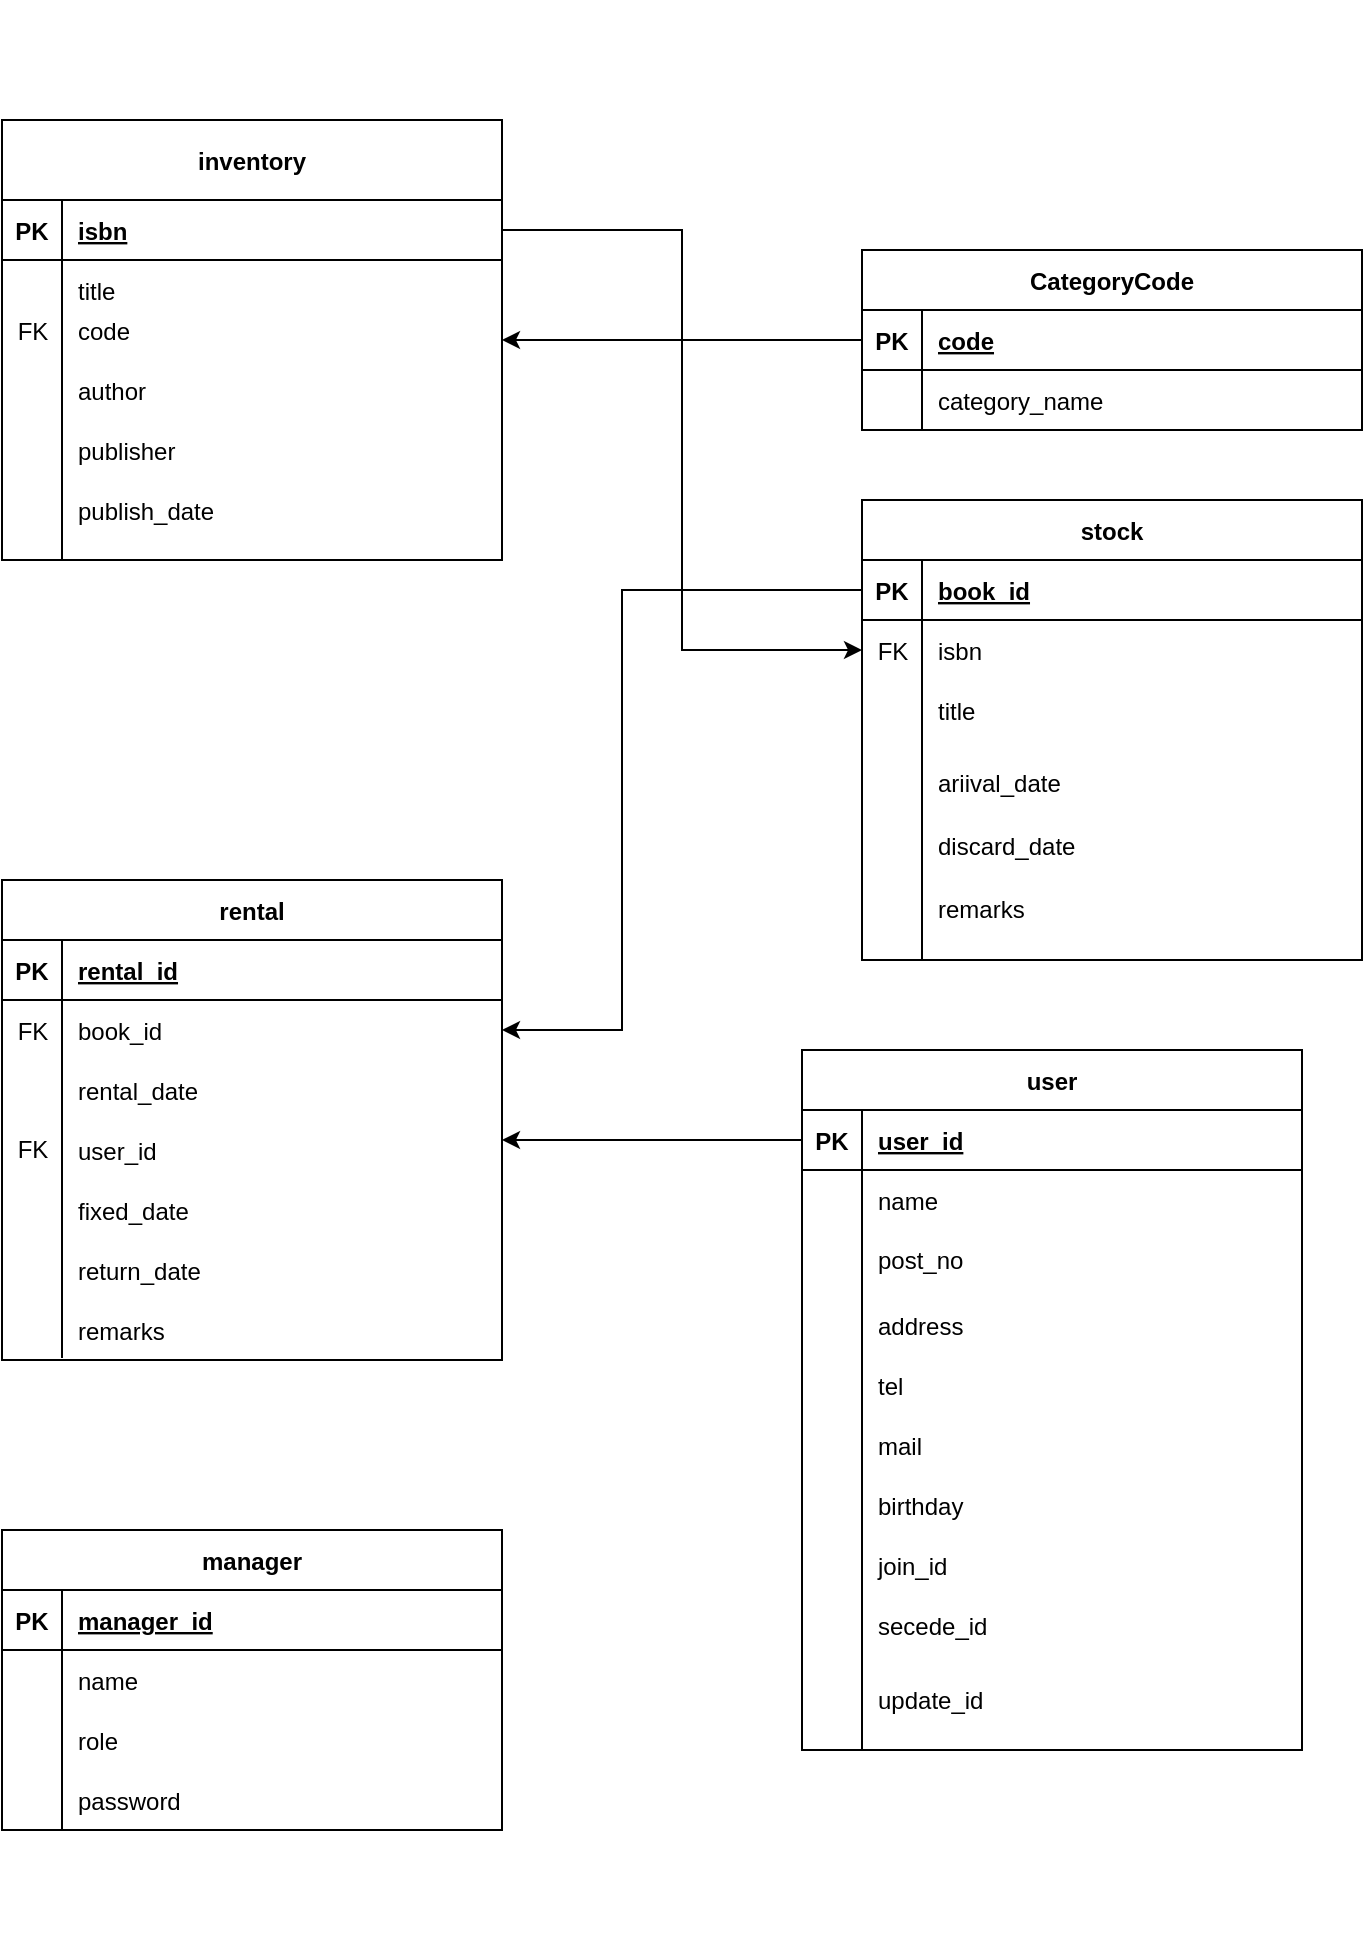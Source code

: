 <mxfile version="18.0.6" type="device"><diagram id="R2lEEEUBdFMjLlhIrx00" name="Page-1"><mxGraphModel dx="868" dy="1647" grid="1" gridSize="10" guides="1" tooltips="1" connect="1" arrows="1" fold="1" page="1" pageScale="1" pageWidth="850" pageHeight="1100" math="0" shadow="0" extFonts="Permanent Marker^https://fonts.googleapis.com/css?family=Permanent+Marker"><root><mxCell id="0"/><mxCell id="1" parent="0"/><mxCell id="KSxhRUMLx_32DqIzGbDs-14" value="" style="group" parent="1" vertex="1" connectable="0"><mxGeometry x="120" y="400" width="250" height="250" as="geometry"/></mxCell><mxCell id="C-vyLk0tnHw3VtMMgP7b-13" value="rental" style="shape=table;startSize=30;container=1;collapsible=1;childLayout=tableLayout;fixedRows=1;rowLines=0;fontStyle=1;align=center;resizeLast=1;" parent="KSxhRUMLx_32DqIzGbDs-14" vertex="1"><mxGeometry width="250" height="240" as="geometry"/></mxCell><mxCell id="C-vyLk0tnHw3VtMMgP7b-14" value="" style="shape=partialRectangle;collapsible=0;dropTarget=0;pointerEvents=0;fillColor=none;points=[[0,0.5],[1,0.5]];portConstraint=eastwest;top=0;left=0;right=0;bottom=1;" parent="C-vyLk0tnHw3VtMMgP7b-13" vertex="1"><mxGeometry y="30" width="250" height="30" as="geometry"/></mxCell><mxCell id="C-vyLk0tnHw3VtMMgP7b-15" value="PK" style="shape=partialRectangle;overflow=hidden;connectable=0;fillColor=none;top=0;left=0;bottom=0;right=0;fontStyle=1;" parent="C-vyLk0tnHw3VtMMgP7b-14" vertex="1"><mxGeometry width="30" height="30" as="geometry"><mxRectangle width="30" height="30" as="alternateBounds"/></mxGeometry></mxCell><mxCell id="C-vyLk0tnHw3VtMMgP7b-16" value="rental_id" style="shape=partialRectangle;overflow=hidden;connectable=0;fillColor=none;top=0;left=0;bottom=0;right=0;align=left;spacingLeft=6;fontStyle=5;" parent="C-vyLk0tnHw3VtMMgP7b-14" vertex="1"><mxGeometry x="30" width="220" height="30" as="geometry"><mxRectangle width="220" height="30" as="alternateBounds"/></mxGeometry></mxCell><mxCell id="C-vyLk0tnHw3VtMMgP7b-17" value="" style="shape=partialRectangle;collapsible=0;dropTarget=0;pointerEvents=0;fillColor=none;points=[[0,0.5],[1,0.5]];portConstraint=eastwest;top=0;left=0;right=0;bottom=0;" parent="C-vyLk0tnHw3VtMMgP7b-13" vertex="1"><mxGeometry y="60" width="250" height="30" as="geometry"/></mxCell><mxCell id="C-vyLk0tnHw3VtMMgP7b-18" value="" style="shape=partialRectangle;overflow=hidden;connectable=0;fillColor=none;top=0;left=0;bottom=0;right=0;" parent="C-vyLk0tnHw3VtMMgP7b-17" vertex="1"><mxGeometry width="30" height="30" as="geometry"><mxRectangle width="30" height="30" as="alternateBounds"/></mxGeometry></mxCell><mxCell id="C-vyLk0tnHw3VtMMgP7b-19" value="book_id" style="shape=partialRectangle;overflow=hidden;connectable=0;fillColor=none;top=0;left=0;bottom=0;right=0;align=left;spacingLeft=6;" parent="C-vyLk0tnHw3VtMMgP7b-17" vertex="1"><mxGeometry x="30" width="220" height="30" as="geometry"><mxRectangle width="220" height="30" as="alternateBounds"/></mxGeometry></mxCell><mxCell id="C-vyLk0tnHw3VtMMgP7b-20" value="" style="shape=partialRectangle;collapsible=0;dropTarget=0;pointerEvents=0;fillColor=none;points=[[0,0.5],[1,0.5]];portConstraint=eastwest;top=0;left=0;right=0;bottom=0;" parent="C-vyLk0tnHw3VtMMgP7b-13" vertex="1"><mxGeometry y="90" width="250" height="30" as="geometry"/></mxCell><mxCell id="C-vyLk0tnHw3VtMMgP7b-21" value="" style="shape=partialRectangle;overflow=hidden;connectable=0;fillColor=none;top=0;left=0;bottom=0;right=0;" parent="C-vyLk0tnHw3VtMMgP7b-20" vertex="1"><mxGeometry width="30" height="30" as="geometry"><mxRectangle width="30" height="30" as="alternateBounds"/></mxGeometry></mxCell><mxCell id="C-vyLk0tnHw3VtMMgP7b-22" value="rental_date" style="shape=partialRectangle;overflow=hidden;connectable=0;fillColor=none;top=0;left=0;bottom=0;right=0;align=left;spacingLeft=6;" parent="C-vyLk0tnHw3VtMMgP7b-20" vertex="1"><mxGeometry x="30" width="220" height="30" as="geometry"><mxRectangle width="220" height="30" as="alternateBounds"/></mxGeometry></mxCell><mxCell id="KSxhRUMLx_32DqIzGbDs-11" value="fixed_date" style="shape=partialRectangle;overflow=hidden;connectable=0;fillColor=none;top=0;left=0;bottom=0;right=0;align=left;spacingLeft=6;" parent="KSxhRUMLx_32DqIzGbDs-14" vertex="1"><mxGeometry x="30" y="150" width="220" height="30.0" as="geometry"><mxRectangle width="220" height="30" as="alternateBounds"/></mxGeometry></mxCell><mxCell id="KSxhRUMLx_32DqIzGbDs-12" value="return_date" style="shape=partialRectangle;overflow=hidden;connectable=0;fillColor=none;top=0;left=0;bottom=0;right=0;align=left;spacingLeft=6;" parent="KSxhRUMLx_32DqIzGbDs-14" vertex="1"><mxGeometry x="30" y="180" width="220" height="30.0" as="geometry"><mxRectangle width="220" height="30" as="alternateBounds"/></mxGeometry></mxCell><mxCell id="KSxhRUMLx_32DqIzGbDs-13" value="remarks" style="shape=partialRectangle;overflow=hidden;connectable=0;fillColor=none;top=0;left=0;bottom=0;right=0;align=left;spacingLeft=6;" parent="KSxhRUMLx_32DqIzGbDs-14" vertex="1"><mxGeometry x="30" y="210" width="220" height="30" as="geometry"><mxRectangle width="220" height="30" as="alternateBounds"/></mxGeometry></mxCell><mxCell id="KSxhRUMLx_32DqIzGbDs-84" value="user_id" style="shape=partialRectangle;overflow=hidden;connectable=0;fillColor=none;top=0;left=0;bottom=0;right=0;align=left;spacingLeft=6;" parent="KSxhRUMLx_32DqIzGbDs-14" vertex="1"><mxGeometry x="30" y="120" width="220" height="30" as="geometry"><mxRectangle width="220" height="30" as="alternateBounds"/></mxGeometry></mxCell><mxCell id="KSxhRUMLx_32DqIzGbDs-88" value="FK" style="text;html=1;resizable=0;autosize=1;align=center;verticalAlign=middle;points=[];fillColor=none;strokeColor=none;rounded=0;" parent="KSxhRUMLx_32DqIzGbDs-14" vertex="1"><mxGeometry y="125.002" width="30" height="20" as="geometry"/></mxCell><mxCell id="KSxhRUMLx_32DqIzGbDs-93" value="FK" style="text;html=1;resizable=0;autosize=1;align=center;verticalAlign=middle;points=[];fillColor=none;strokeColor=none;rounded=0;" parent="KSxhRUMLx_32DqIzGbDs-14" vertex="1"><mxGeometry y="66.002" width="30" height="20" as="geometry"/></mxCell><mxCell id="KSxhRUMLx_32DqIzGbDs-22" value="" style="group" parent="1" vertex="1" connectable="0"><mxGeometry x="120" y="-40" width="250" height="240" as="geometry"/></mxCell><mxCell id="KSxhRUMLx_32DqIzGbDs-6" value="code" style="shape=partialRectangle;overflow=hidden;connectable=0;fillColor=none;top=0;left=0;bottom=0;right=0;align=left;spacingLeft=6;" parent="KSxhRUMLx_32DqIzGbDs-22" vertex="1"><mxGeometry x="30" y="150" width="220" height="30" as="geometry"><mxRectangle width="220" height="30" as="alternateBounds"/></mxGeometry></mxCell><mxCell id="KSxhRUMLx_32DqIzGbDs-7" value="author" style="shape=partialRectangle;overflow=hidden;connectable=0;fillColor=none;top=0;left=0;bottom=0;right=0;align=left;spacingLeft=6;" parent="KSxhRUMLx_32DqIzGbDs-22" vertex="1"><mxGeometry x="30" y="180" width="220" height="30" as="geometry"><mxRectangle width="220" height="30" as="alternateBounds"/></mxGeometry></mxCell><mxCell id="KSxhRUMLx_32DqIzGbDs-8" value="publisher" style="shape=partialRectangle;overflow=hidden;connectable=0;fillColor=none;top=0;left=0;bottom=0;right=0;align=left;spacingLeft=6;" parent="KSxhRUMLx_32DqIzGbDs-22" vertex="1"><mxGeometry x="30" y="210" width="220" height="30" as="geometry"><mxRectangle width="220" height="30" as="alternateBounds"/></mxGeometry></mxCell><mxCell id="KSxhRUMLx_32DqIzGbDs-9" value="publish_date" style="shape=partialRectangle;overflow=hidden;connectable=0;fillColor=none;top=0;left=0;bottom=0;right=0;align=left;spacingLeft=6;" parent="KSxhRUMLx_32DqIzGbDs-22" vertex="1"><mxGeometry x="30" y="240" width="220" height="30" as="geometry"><mxRectangle width="220" height="30" as="alternateBounds"/></mxGeometry></mxCell><mxCell id="KSxhRUMLx_32DqIzGbDs-15" value="inventory" style="shape=table;startSize=40;container=1;collapsible=1;childLayout=tableLayout;fixedRows=1;rowLines=0;fontStyle=1;align=center;resizeLast=1;" parent="KSxhRUMLx_32DqIzGbDs-22" vertex="1"><mxGeometry y="60" width="250" height="220" as="geometry"/></mxCell><mxCell id="KSxhRUMLx_32DqIzGbDs-16" value="" style="shape=partialRectangle;collapsible=0;dropTarget=0;pointerEvents=0;fillColor=none;points=[[0,0.5],[1,0.5]];portConstraint=eastwest;top=0;left=0;right=0;bottom=1;" parent="KSxhRUMLx_32DqIzGbDs-15" vertex="1"><mxGeometry y="40" width="250" height="30" as="geometry"/></mxCell><mxCell id="KSxhRUMLx_32DqIzGbDs-17" value="PK" style="shape=partialRectangle;overflow=hidden;connectable=0;fillColor=none;top=0;left=0;bottom=0;right=0;fontStyle=1;" parent="KSxhRUMLx_32DqIzGbDs-16" vertex="1"><mxGeometry width="30" height="30" as="geometry"><mxRectangle width="30" height="30" as="alternateBounds"/></mxGeometry></mxCell><mxCell id="KSxhRUMLx_32DqIzGbDs-18" value="isbn" style="shape=partialRectangle;overflow=hidden;connectable=0;fillColor=none;top=0;left=0;bottom=0;right=0;align=left;spacingLeft=6;fontStyle=5;" parent="KSxhRUMLx_32DqIzGbDs-16" vertex="1"><mxGeometry x="30" width="220" height="30" as="geometry"><mxRectangle width="220" height="30" as="alternateBounds"/></mxGeometry></mxCell><mxCell id="KSxhRUMLx_32DqIzGbDs-19" value="" style="shape=partialRectangle;collapsible=0;dropTarget=0;pointerEvents=0;fillColor=none;points=[[0,0.5],[1,0.5]];portConstraint=eastwest;top=0;left=0;right=0;bottom=0;" parent="KSxhRUMLx_32DqIzGbDs-15" vertex="1"><mxGeometry y="70" width="250" height="30" as="geometry"/></mxCell><mxCell id="KSxhRUMLx_32DqIzGbDs-20" value="" style="shape=partialRectangle;overflow=hidden;connectable=0;fillColor=none;top=0;left=0;bottom=0;right=0;" parent="KSxhRUMLx_32DqIzGbDs-19" vertex="1"><mxGeometry width="30" height="30" as="geometry"><mxRectangle width="30" height="30" as="alternateBounds"/></mxGeometry></mxCell><mxCell id="KSxhRUMLx_32DqIzGbDs-21" value="title" style="shape=partialRectangle;overflow=hidden;connectable=0;fillColor=none;top=0;left=0;bottom=0;right=0;align=left;spacingLeft=6;" parent="KSxhRUMLx_32DqIzGbDs-19" vertex="1"><mxGeometry x="30" width="220" height="30" as="geometry"><mxRectangle width="220" height="30" as="alternateBounds"/></mxGeometry></mxCell><mxCell id="KSxhRUMLx_32DqIzGbDs-91" value="FK" style="text;html=1;resizable=0;autosize=1;align=center;verticalAlign=middle;points=[];fillColor=none;strokeColor=none;rounded=0;" parent="KSxhRUMLx_32DqIzGbDs-22" vertex="1"><mxGeometry y="156.002" width="30" height="20" as="geometry"/></mxCell><mxCell id="KSxhRUMLx_32DqIzGbDs-39" value="" style="group" parent="1" vertex="1" connectable="0"><mxGeometry x="550" y="210" width="250" height="230" as="geometry"/></mxCell><mxCell id="C-vyLk0tnHw3VtMMgP7b-2" value="stock" style="shape=table;startSize=30;container=1;collapsible=1;childLayout=tableLayout;fixedRows=1;rowLines=0;fontStyle=1;align=center;resizeLast=1;" parent="KSxhRUMLx_32DqIzGbDs-39" vertex="1"><mxGeometry width="250" height="230" as="geometry"/></mxCell><mxCell id="C-vyLk0tnHw3VtMMgP7b-3" value="" style="shape=partialRectangle;collapsible=0;dropTarget=0;pointerEvents=0;fillColor=none;points=[[0,0.5],[1,0.5]];portConstraint=eastwest;top=0;left=0;right=0;bottom=1;" parent="C-vyLk0tnHw3VtMMgP7b-2" vertex="1"><mxGeometry y="30" width="250" height="30" as="geometry"/></mxCell><mxCell id="C-vyLk0tnHw3VtMMgP7b-4" value="PK" style="shape=partialRectangle;overflow=hidden;connectable=0;fillColor=none;top=0;left=0;bottom=0;right=0;fontStyle=1;" parent="C-vyLk0tnHw3VtMMgP7b-3" vertex="1"><mxGeometry width="30" height="30" as="geometry"><mxRectangle width="30" height="30" as="alternateBounds"/></mxGeometry></mxCell><mxCell id="C-vyLk0tnHw3VtMMgP7b-5" value="book_id" style="shape=partialRectangle;overflow=hidden;connectable=0;fillColor=none;top=0;left=0;bottom=0;right=0;align=left;spacingLeft=6;fontStyle=5;" parent="C-vyLk0tnHw3VtMMgP7b-3" vertex="1"><mxGeometry x="30" width="220" height="30" as="geometry"><mxRectangle width="220" height="30" as="alternateBounds"/></mxGeometry></mxCell><mxCell id="C-vyLk0tnHw3VtMMgP7b-6" value="" style="shape=partialRectangle;collapsible=0;dropTarget=0;pointerEvents=0;fillColor=none;points=[[0,0.5],[1,0.5]];portConstraint=eastwest;top=0;left=0;right=0;bottom=0;" parent="C-vyLk0tnHw3VtMMgP7b-2" vertex="1"><mxGeometry y="60" width="250" height="30" as="geometry"/></mxCell><mxCell id="C-vyLk0tnHw3VtMMgP7b-7" value="" style="shape=partialRectangle;overflow=hidden;connectable=0;fillColor=none;top=0;left=0;bottom=0;right=0;" parent="C-vyLk0tnHw3VtMMgP7b-6" vertex="1"><mxGeometry width="30" height="30" as="geometry"><mxRectangle width="30" height="30" as="alternateBounds"/></mxGeometry></mxCell><mxCell id="C-vyLk0tnHw3VtMMgP7b-8" value="isbn" style="shape=partialRectangle;overflow=hidden;connectable=0;fillColor=none;top=0;left=0;bottom=0;right=0;align=left;spacingLeft=6;" parent="C-vyLk0tnHw3VtMMgP7b-6" vertex="1"><mxGeometry x="30" width="220" height="30" as="geometry"><mxRectangle width="220" height="30" as="alternateBounds"/></mxGeometry></mxCell><mxCell id="C-vyLk0tnHw3VtMMgP7b-9" value="" style="shape=partialRectangle;collapsible=0;dropTarget=0;pointerEvents=0;fillColor=none;points=[[0,0.5],[1,0.5]];portConstraint=eastwest;top=0;left=0;right=0;bottom=0;" parent="C-vyLk0tnHw3VtMMgP7b-2" vertex="1"><mxGeometry y="90" width="250" height="30" as="geometry"/></mxCell><mxCell id="C-vyLk0tnHw3VtMMgP7b-10" value="" style="shape=partialRectangle;overflow=hidden;connectable=0;fillColor=none;top=0;left=0;bottom=0;right=0;" parent="C-vyLk0tnHw3VtMMgP7b-9" vertex="1"><mxGeometry width="30" height="30" as="geometry"><mxRectangle width="30" height="30" as="alternateBounds"/></mxGeometry></mxCell><mxCell id="C-vyLk0tnHw3VtMMgP7b-11" value="title" style="shape=partialRectangle;overflow=hidden;connectable=0;fillColor=none;top=0;left=0;bottom=0;right=0;align=left;spacingLeft=6;" parent="C-vyLk0tnHw3VtMMgP7b-9" vertex="1"><mxGeometry x="30" width="220" height="30" as="geometry"><mxRectangle width="220" height="30" as="alternateBounds"/></mxGeometry></mxCell><mxCell id="KSxhRUMLx_32DqIzGbDs-34" value="ariival_date" style="shape=partialRectangle;overflow=hidden;connectable=0;fillColor=none;top=0;left=0;bottom=0;right=0;align=left;spacingLeft=6;" parent="KSxhRUMLx_32DqIzGbDs-39" vertex="1"><mxGeometry x="30" y="125.455" width="220" height="31.364" as="geometry"><mxRectangle width="220" height="30" as="alternateBounds"/></mxGeometry></mxCell><mxCell id="KSxhRUMLx_32DqIzGbDs-35" value="discard_date" style="shape=partialRectangle;overflow=hidden;connectable=0;fillColor=none;top=0;left=0;bottom=0;right=0;align=left;spacingLeft=6;" parent="KSxhRUMLx_32DqIzGbDs-39" vertex="1"><mxGeometry x="30" y="156.818" width="220" height="31.364" as="geometry"><mxRectangle width="220" height="30" as="alternateBounds"/></mxGeometry></mxCell><mxCell id="KSxhRUMLx_32DqIzGbDs-38" value="remarks" style="shape=partialRectangle;overflow=hidden;connectable=0;fillColor=none;top=0;left=0;bottom=0;right=0;align=left;spacingLeft=6;" parent="KSxhRUMLx_32DqIzGbDs-39" vertex="1"><mxGeometry x="30" y="188.182" width="220" height="31.364" as="geometry"><mxRectangle width="220" height="30" as="alternateBounds"/></mxGeometry></mxCell><mxCell id="KSxhRUMLx_32DqIzGbDs-86" value="FK" style="text;html=1;resizable=0;autosize=1;align=center;verticalAlign=middle;points=[];fillColor=none;strokeColor=none;rounded=0;" parent="KSxhRUMLx_32DqIzGbDs-39" vertex="1"><mxGeometry y="66.002" width="30" height="20" as="geometry"/></mxCell><mxCell id="KSxhRUMLx_32DqIzGbDs-101" value="" style="endArrow=none;html=1;rounded=0;" parent="KSxhRUMLx_32DqIzGbDs-39" edge="1"><mxGeometry width="50" height="50" relative="1" as="geometry"><mxPoint x="30" y="230" as="sourcePoint"/><mxPoint x="30" y="72.39" as="targetPoint"/><Array as="points"/></mxGeometry></mxCell><mxCell id="KSxhRUMLx_32DqIzGbDs-41" value="" style="group" parent="1" vertex="1" connectable="0"><mxGeometry x="520" y="485" width="250" height="375" as="geometry"/></mxCell><mxCell id="KSxhRUMLx_32DqIzGbDs-42" value="post_no" style="shape=partialRectangle;overflow=hidden;connectable=0;fillColor=none;top=0;left=0;bottom=0;right=0;align=left;spacingLeft=6;" parent="KSxhRUMLx_32DqIzGbDs-41" vertex="1"><mxGeometry x="30" y="85.0" width="220" height="39.254" as="geometry"><mxRectangle width="220" height="30" as="alternateBounds"/></mxGeometry></mxCell><mxCell id="KSxhRUMLx_32DqIzGbDs-43" value="address" style="shape=partialRectangle;overflow=hidden;connectable=0;fillColor=none;top=0;left=0;bottom=0;right=0;align=left;spacingLeft=6;" parent="KSxhRUMLx_32DqIzGbDs-41" vertex="1"><mxGeometry x="30" y="115.001" width="220" height="44.922" as="geometry"><mxRectangle width="220" height="30" as="alternateBounds"/></mxGeometry></mxCell><mxCell id="KSxhRUMLx_32DqIzGbDs-44" value="tel" style="shape=partialRectangle;overflow=hidden;connectable=0;fillColor=none;top=0;left=0;bottom=0;right=0;align=left;spacingLeft=6;" parent="KSxhRUMLx_32DqIzGbDs-41" vertex="1"><mxGeometry x="30" y="144.996" width="220" height="44.922" as="geometry"><mxRectangle width="220" height="30" as="alternateBounds"/></mxGeometry></mxCell><mxCell id="KSxhRUMLx_32DqIzGbDs-45" value="mail" style="shape=partialRectangle;overflow=hidden;connectable=0;fillColor=none;top=0;left=0;bottom=0;right=0;align=left;spacingLeft=6;" parent="KSxhRUMLx_32DqIzGbDs-41" vertex="1"><mxGeometry x="30" y="174.997" width="220" height="44.922" as="geometry"><mxRectangle width="220" height="30" as="alternateBounds"/></mxGeometry></mxCell><mxCell id="KSxhRUMLx_32DqIzGbDs-46" value="user" style="shape=table;startSize=30;container=1;collapsible=1;childLayout=tableLayout;fixedRows=1;rowLines=0;fontStyle=1;align=center;resizeLast=1;" parent="KSxhRUMLx_32DqIzGbDs-41" vertex="1"><mxGeometry width="250" height="350" as="geometry"/></mxCell><mxCell id="KSxhRUMLx_32DqIzGbDs-47" value="" style="shape=partialRectangle;collapsible=0;dropTarget=0;pointerEvents=0;fillColor=none;points=[[0,0.5],[1,0.5]];portConstraint=eastwest;top=0;left=0;right=0;bottom=1;" parent="KSxhRUMLx_32DqIzGbDs-46" vertex="1"><mxGeometry y="30" width="250" height="30" as="geometry"/></mxCell><mxCell id="KSxhRUMLx_32DqIzGbDs-48" value="PK" style="shape=partialRectangle;overflow=hidden;connectable=0;fillColor=none;top=0;left=0;bottom=0;right=0;fontStyle=1;" parent="KSxhRUMLx_32DqIzGbDs-47" vertex="1"><mxGeometry width="30" height="30" as="geometry"><mxRectangle width="30" height="30" as="alternateBounds"/></mxGeometry></mxCell><mxCell id="KSxhRUMLx_32DqIzGbDs-49" value="user_id" style="shape=partialRectangle;overflow=hidden;connectable=0;fillColor=none;top=0;left=0;bottom=0;right=0;align=left;spacingLeft=6;fontStyle=5;" parent="KSxhRUMLx_32DqIzGbDs-47" vertex="1"><mxGeometry x="30" width="220" height="30" as="geometry"><mxRectangle width="220" height="30" as="alternateBounds"/></mxGeometry></mxCell><mxCell id="KSxhRUMLx_32DqIzGbDs-50" value="" style="shape=partialRectangle;collapsible=0;dropTarget=0;pointerEvents=0;fillColor=none;points=[[0,0.5],[1,0.5]];portConstraint=eastwest;top=0;left=0;right=0;bottom=0;" parent="KSxhRUMLx_32DqIzGbDs-46" vertex="1"><mxGeometry y="60" width="250" height="30" as="geometry"/></mxCell><mxCell id="KSxhRUMLx_32DqIzGbDs-51" value="" style="shape=partialRectangle;overflow=hidden;connectable=0;fillColor=none;top=0;left=0;bottom=0;right=0;" parent="KSxhRUMLx_32DqIzGbDs-50" vertex="1"><mxGeometry width="30" height="30" as="geometry"><mxRectangle width="30" height="30" as="alternateBounds"/></mxGeometry></mxCell><mxCell id="KSxhRUMLx_32DqIzGbDs-52" value="name" style="shape=partialRectangle;overflow=hidden;connectable=0;fillColor=none;top=0;left=0;bottom=0;right=0;align=left;spacingLeft=6;" parent="KSxhRUMLx_32DqIzGbDs-50" vertex="1"><mxGeometry x="30" width="220" height="30" as="geometry"><mxRectangle width="220" height="30" as="alternateBounds"/></mxGeometry></mxCell><mxCell id="KSxhRUMLx_32DqIzGbDs-53" value="birthday" style="shape=partialRectangle;overflow=hidden;connectable=0;fillColor=none;top=0;left=0;bottom=0;right=0;align=left;spacingLeft=6;" parent="KSxhRUMLx_32DqIzGbDs-41" vertex="1"><mxGeometry x="30" y="205.004" width="220" height="44.922" as="geometry"><mxRectangle width="220" height="30" as="alternateBounds"/></mxGeometry></mxCell><mxCell id="KSxhRUMLx_32DqIzGbDs-103" value="" style="endArrow=none;html=1;rounded=0;" parent="KSxhRUMLx_32DqIzGbDs-41" edge="1"><mxGeometry width="50" height="50" relative="1" as="geometry"><mxPoint x="30" y="340.0" as="sourcePoint"/><mxPoint x="30" y="90.0" as="targetPoint"/><Array as="points"/></mxGeometry></mxCell><mxCell id="5XBEZKplk52fOUJhZ8Zi-1" value="join_id" style="shape=partialRectangle;overflow=hidden;connectable=0;fillColor=none;top=0;left=0;bottom=0;right=0;align=left;spacingLeft=6;" parent="KSxhRUMLx_32DqIzGbDs-41" vertex="1"><mxGeometry x="30" y="234.999" width="220" height="44.922" as="geometry"><mxRectangle width="220" height="30" as="alternateBounds"/></mxGeometry></mxCell><mxCell id="5XBEZKplk52fOUJhZ8Zi-2" value="secede_id" style="shape=partialRectangle;overflow=hidden;connectable=0;fillColor=none;top=0;left=0;bottom=0;right=0;align=left;spacingLeft=6;" parent="KSxhRUMLx_32DqIzGbDs-41" vertex="1"><mxGeometry x="30" y="265.005" width="220" height="44.922" as="geometry"><mxRectangle width="220" height="30" as="alternateBounds"/></mxGeometry></mxCell><mxCell id="5XBEZKplk52fOUJhZ8Zi-3" value="update_id" style="shape=partialRectangle;overflow=hidden;connectable=0;fillColor=none;top=0;left=0;bottom=0;right=0;align=left;spacingLeft=6;" parent="KSxhRUMLx_32DqIzGbDs-41" vertex="1"><mxGeometry x="30" y="304.996" width="220" height="38.932" as="geometry"><mxRectangle width="220" height="30" as="alternateBounds"/></mxGeometry></mxCell><mxCell id="KSxhRUMLx_32DqIzGbDs-56" value="" style="group" parent="1" vertex="1" connectable="0"><mxGeometry x="120" y="725" width="250" height="205" as="geometry"/></mxCell><mxCell id="KSxhRUMLx_32DqIzGbDs-57" value="manager" style="shape=table;startSize=30;container=1;collapsible=1;childLayout=tableLayout;fixedRows=1;rowLines=0;fontStyle=1;align=center;resizeLast=1;" parent="KSxhRUMLx_32DqIzGbDs-56" vertex="1"><mxGeometry width="250" height="150" as="geometry"/></mxCell><mxCell id="KSxhRUMLx_32DqIzGbDs-58" value="" style="shape=partialRectangle;collapsible=0;dropTarget=0;pointerEvents=0;fillColor=none;points=[[0,0.5],[1,0.5]];portConstraint=eastwest;top=0;left=0;right=0;bottom=1;" parent="KSxhRUMLx_32DqIzGbDs-57" vertex="1"><mxGeometry y="30" width="250" height="30" as="geometry"/></mxCell><mxCell id="KSxhRUMLx_32DqIzGbDs-59" value="PK" style="shape=partialRectangle;overflow=hidden;connectable=0;fillColor=none;top=0;left=0;bottom=0;right=0;fontStyle=1;" parent="KSxhRUMLx_32DqIzGbDs-58" vertex="1"><mxGeometry width="30" height="30" as="geometry"><mxRectangle width="30" height="30" as="alternateBounds"/></mxGeometry></mxCell><mxCell id="KSxhRUMLx_32DqIzGbDs-60" value="manager_id" style="shape=partialRectangle;overflow=hidden;connectable=0;fillColor=none;top=0;left=0;bottom=0;right=0;align=left;spacingLeft=6;fontStyle=5;" parent="KSxhRUMLx_32DqIzGbDs-58" vertex="1"><mxGeometry x="30" width="220" height="30" as="geometry"><mxRectangle width="220" height="30" as="alternateBounds"/></mxGeometry></mxCell><mxCell id="KSxhRUMLx_32DqIzGbDs-61" value="" style="shape=partialRectangle;collapsible=0;dropTarget=0;pointerEvents=0;fillColor=none;points=[[0,0.5],[1,0.5]];portConstraint=eastwest;top=0;left=0;right=0;bottom=0;" parent="KSxhRUMLx_32DqIzGbDs-57" vertex="1"><mxGeometry y="60" width="250" height="30" as="geometry"/></mxCell><mxCell id="KSxhRUMLx_32DqIzGbDs-62" value="" style="shape=partialRectangle;overflow=hidden;connectable=0;fillColor=none;top=0;left=0;bottom=0;right=0;" parent="KSxhRUMLx_32DqIzGbDs-61" vertex="1"><mxGeometry width="30" height="30" as="geometry"><mxRectangle width="30" height="30" as="alternateBounds"/></mxGeometry></mxCell><mxCell id="KSxhRUMLx_32DqIzGbDs-63" value="name" style="shape=partialRectangle;overflow=hidden;connectable=0;fillColor=none;top=0;left=0;bottom=0;right=0;align=left;spacingLeft=6;" parent="KSxhRUMLx_32DqIzGbDs-61" vertex="1"><mxGeometry x="30" width="220" height="30" as="geometry"><mxRectangle width="220" height="30" as="alternateBounds"/></mxGeometry></mxCell><mxCell id="KSxhRUMLx_32DqIzGbDs-64" value="" style="shape=partialRectangle;collapsible=0;dropTarget=0;pointerEvents=0;fillColor=none;points=[[0,0.5],[1,0.5]];portConstraint=eastwest;top=0;left=0;right=0;bottom=0;" parent="KSxhRUMLx_32DqIzGbDs-57" vertex="1"><mxGeometry y="90" width="250" height="30" as="geometry"/></mxCell><mxCell id="KSxhRUMLx_32DqIzGbDs-65" value="" style="shape=partialRectangle;overflow=hidden;connectable=0;fillColor=none;top=0;left=0;bottom=0;right=0;" parent="KSxhRUMLx_32DqIzGbDs-64" vertex="1"><mxGeometry width="30" height="30" as="geometry"><mxRectangle width="30" height="30" as="alternateBounds"/></mxGeometry></mxCell><mxCell id="KSxhRUMLx_32DqIzGbDs-66" value="role" style="shape=partialRectangle;overflow=hidden;connectable=0;fillColor=none;top=0;left=0;bottom=0;right=0;align=left;spacingLeft=6;" parent="KSxhRUMLx_32DqIzGbDs-64" vertex="1"><mxGeometry x="30" width="220" height="30" as="geometry"><mxRectangle width="220" height="30" as="alternateBounds"/></mxGeometry></mxCell><mxCell id="5vkNesiG0etUXNcg-9fg-1" value="" style="shape=partialRectangle;collapsible=0;dropTarget=0;pointerEvents=0;fillColor=none;points=[[0,0.5],[1,0.5]];portConstraint=eastwest;top=0;left=0;right=0;bottom=0;" vertex="1" parent="KSxhRUMLx_32DqIzGbDs-57"><mxGeometry y="120" width="250" height="30" as="geometry"/></mxCell><mxCell id="5vkNesiG0etUXNcg-9fg-2" value="" style="shape=partialRectangle;overflow=hidden;connectable=0;fillColor=none;top=0;left=0;bottom=0;right=0;" vertex="1" parent="5vkNesiG0etUXNcg-9fg-1"><mxGeometry width="30" height="30" as="geometry"><mxRectangle width="30" height="30" as="alternateBounds"/></mxGeometry></mxCell><mxCell id="5vkNesiG0etUXNcg-9fg-3" value="password" style="shape=partialRectangle;overflow=hidden;connectable=0;fillColor=none;top=0;left=0;bottom=0;right=0;align=left;spacingLeft=6;" vertex="1" parent="5vkNesiG0etUXNcg-9fg-1"><mxGeometry x="30" width="220" height="30" as="geometry"><mxRectangle width="220" height="30" as="alternateBounds"/></mxGeometry></mxCell><mxCell id="KSxhRUMLx_32DqIzGbDs-70" value="" style="group" parent="1" vertex="1" connectable="0"><mxGeometry x="550" y="85" width="250" height="90" as="geometry"/></mxCell><mxCell id="KSxhRUMLx_32DqIzGbDs-71" value="CategoryCode" style="shape=table;startSize=30;container=1;collapsible=1;childLayout=tableLayout;fixedRows=1;rowLines=0;fontStyle=1;align=center;resizeLast=1;" parent="KSxhRUMLx_32DqIzGbDs-70" vertex="1"><mxGeometry width="250" height="90" as="geometry"/></mxCell><mxCell id="KSxhRUMLx_32DqIzGbDs-72" value="" style="shape=partialRectangle;collapsible=0;dropTarget=0;pointerEvents=0;fillColor=none;points=[[0,0.5],[1,0.5]];portConstraint=eastwest;top=0;left=0;right=0;bottom=1;" parent="KSxhRUMLx_32DqIzGbDs-71" vertex="1"><mxGeometry y="30" width="250" height="30" as="geometry"/></mxCell><mxCell id="KSxhRUMLx_32DqIzGbDs-73" value="PK" style="shape=partialRectangle;overflow=hidden;connectable=0;fillColor=none;top=0;left=0;bottom=0;right=0;fontStyle=1;" parent="KSxhRUMLx_32DqIzGbDs-72" vertex="1"><mxGeometry width="30" height="30" as="geometry"><mxRectangle width="30" height="30" as="alternateBounds"/></mxGeometry></mxCell><mxCell id="KSxhRUMLx_32DqIzGbDs-74" value="code" style="shape=partialRectangle;overflow=hidden;connectable=0;fillColor=none;top=0;left=0;bottom=0;right=0;align=left;spacingLeft=6;fontStyle=5;" parent="KSxhRUMLx_32DqIzGbDs-72" vertex="1"><mxGeometry x="30" width="220" height="30" as="geometry"><mxRectangle width="220" height="30" as="alternateBounds"/></mxGeometry></mxCell><mxCell id="KSxhRUMLx_32DqIzGbDs-78" value="" style="shape=partialRectangle;collapsible=0;dropTarget=0;pointerEvents=0;fillColor=none;points=[[0,0.5],[1,0.5]];portConstraint=eastwest;top=0;left=0;right=0;bottom=0;" parent="KSxhRUMLx_32DqIzGbDs-71" vertex="1"><mxGeometry y="60" width="250" height="30" as="geometry"/></mxCell><mxCell id="KSxhRUMLx_32DqIzGbDs-79" value="" style="shape=partialRectangle;overflow=hidden;connectable=0;fillColor=none;top=0;left=0;bottom=0;right=0;" parent="KSxhRUMLx_32DqIzGbDs-78" vertex="1"><mxGeometry width="30" height="30" as="geometry"><mxRectangle width="30" height="30" as="alternateBounds"/></mxGeometry></mxCell><mxCell id="KSxhRUMLx_32DqIzGbDs-80" value="category_name" style="shape=partialRectangle;overflow=hidden;connectable=0;fillColor=none;top=0;left=0;bottom=0;right=0;align=left;spacingLeft=6;" parent="KSxhRUMLx_32DqIzGbDs-78" vertex="1"><mxGeometry x="30" width="220" height="30" as="geometry"><mxRectangle width="220" height="30" as="alternateBounds"/></mxGeometry></mxCell><mxCell id="KSxhRUMLx_32DqIzGbDs-81" style="edgeStyle=none;rounded=0;orthogonalLoop=1;jettySize=auto;html=1;exitX=1;exitY=0.5;exitDx=0;exitDy=0;entryX=0;entryY=0.5;entryDx=0;entryDy=0;" parent="1" source="KSxhRUMLx_32DqIzGbDs-16" target="C-vyLk0tnHw3VtMMgP7b-6" edge="1"><mxGeometry relative="1" as="geometry"><Array as="points"><mxPoint x="460" y="75"/><mxPoint x="460" y="285"/></Array></mxGeometry></mxCell><mxCell id="KSxhRUMLx_32DqIzGbDs-85" style="edgeStyle=none;rounded=0;orthogonalLoop=1;jettySize=auto;html=1;exitX=0;exitY=0.5;exitDx=0;exitDy=0;" parent="1" source="KSxhRUMLx_32DqIzGbDs-47" edge="1"><mxGeometry relative="1" as="geometry"><mxPoint x="370" y="530" as="targetPoint"/><Array as="points"><mxPoint x="470" y="530"/><mxPoint x="430" y="530"/></Array><mxPoint x="500" y="530" as="sourcePoint"/></mxGeometry></mxCell><mxCell id="KSxhRUMLx_32DqIzGbDs-90" style="edgeStyle=none;rounded=0;orthogonalLoop=1;jettySize=auto;html=1;exitX=0;exitY=0.5;exitDx=0;exitDy=0;entryX=1;entryY=0.5;entryDx=0;entryDy=0;" parent="1" source="KSxhRUMLx_32DqIzGbDs-72" target="KSxhRUMLx_32DqIzGbDs-15" edge="1"><mxGeometry relative="1" as="geometry"><mxPoint x="370" y="350" as="targetPoint"/><Array as="points"><mxPoint x="480" y="130"/><mxPoint x="430" y="130"/></Array></mxGeometry></mxCell><mxCell id="KSxhRUMLx_32DqIzGbDs-92" style="edgeStyle=none;rounded=0;orthogonalLoop=1;jettySize=auto;html=1;exitX=0;exitY=0.5;exitDx=0;exitDy=0;entryX=1;entryY=0.5;entryDx=0;entryDy=0;" parent="1" source="C-vyLk0tnHw3VtMMgP7b-3" target="C-vyLk0tnHw3VtMMgP7b-17" edge="1"><mxGeometry relative="1" as="geometry"><Array as="points"><mxPoint x="430" y="255"/><mxPoint x="430" y="475"/></Array></mxGeometry></mxCell><mxCell id="KSxhRUMLx_32DqIzGbDs-100" value="" style="endArrow=none;html=1;rounded=0;entryX=1.067;entryY=-0.25;entryDx=0;entryDy=0;entryPerimeter=0;" parent="1" edge="1"><mxGeometry width="50" height="50" relative="1" as="geometry"><mxPoint x="150" y="240" as="sourcePoint"/><mxPoint x="150.01" y="110.002" as="targetPoint"/><Array as="points"/></mxGeometry></mxCell><mxCell id="KSxhRUMLx_32DqIzGbDs-102" value="" style="endArrow=none;html=1;rounded=0;entryX=1.067;entryY=-0.25;entryDx=0;entryDy=0;entryPerimeter=0;" parent="1" edge="1"><mxGeometry width="50" height="50" relative="1" as="geometry"><mxPoint x="150" y="639" as="sourcePoint"/><mxPoint x="150.01" y="509.002" as="targetPoint"/><Array as="points"/></mxGeometry></mxCell><mxCell id="KSxhRUMLx_32DqIzGbDs-105" value="" style="endArrow=none;html=1;rounded=0;entryX=1.067;entryY=-0.25;entryDx=0;entryDy=0;entryPerimeter=0;" parent="1" edge="1"><mxGeometry width="50" height="50" relative="1" as="geometry"><mxPoint x="150" y="810" as="sourcePoint"/><mxPoint x="150.01" y="778.002" as="targetPoint"/><Array as="points"/></mxGeometry></mxCell><mxCell id="5XBEZKplk52fOUJhZ8Zi-4" value="" style="endArrow=none;html=1;rounded=0;" parent="1" edge="1"><mxGeometry width="50" height="50" relative="1" as="geometry"><mxPoint x="550" y="835" as="sourcePoint"/><mxPoint x="550" y="585" as="targetPoint"/><Array as="points"/></mxGeometry></mxCell></root></mxGraphModel></diagram></mxfile>